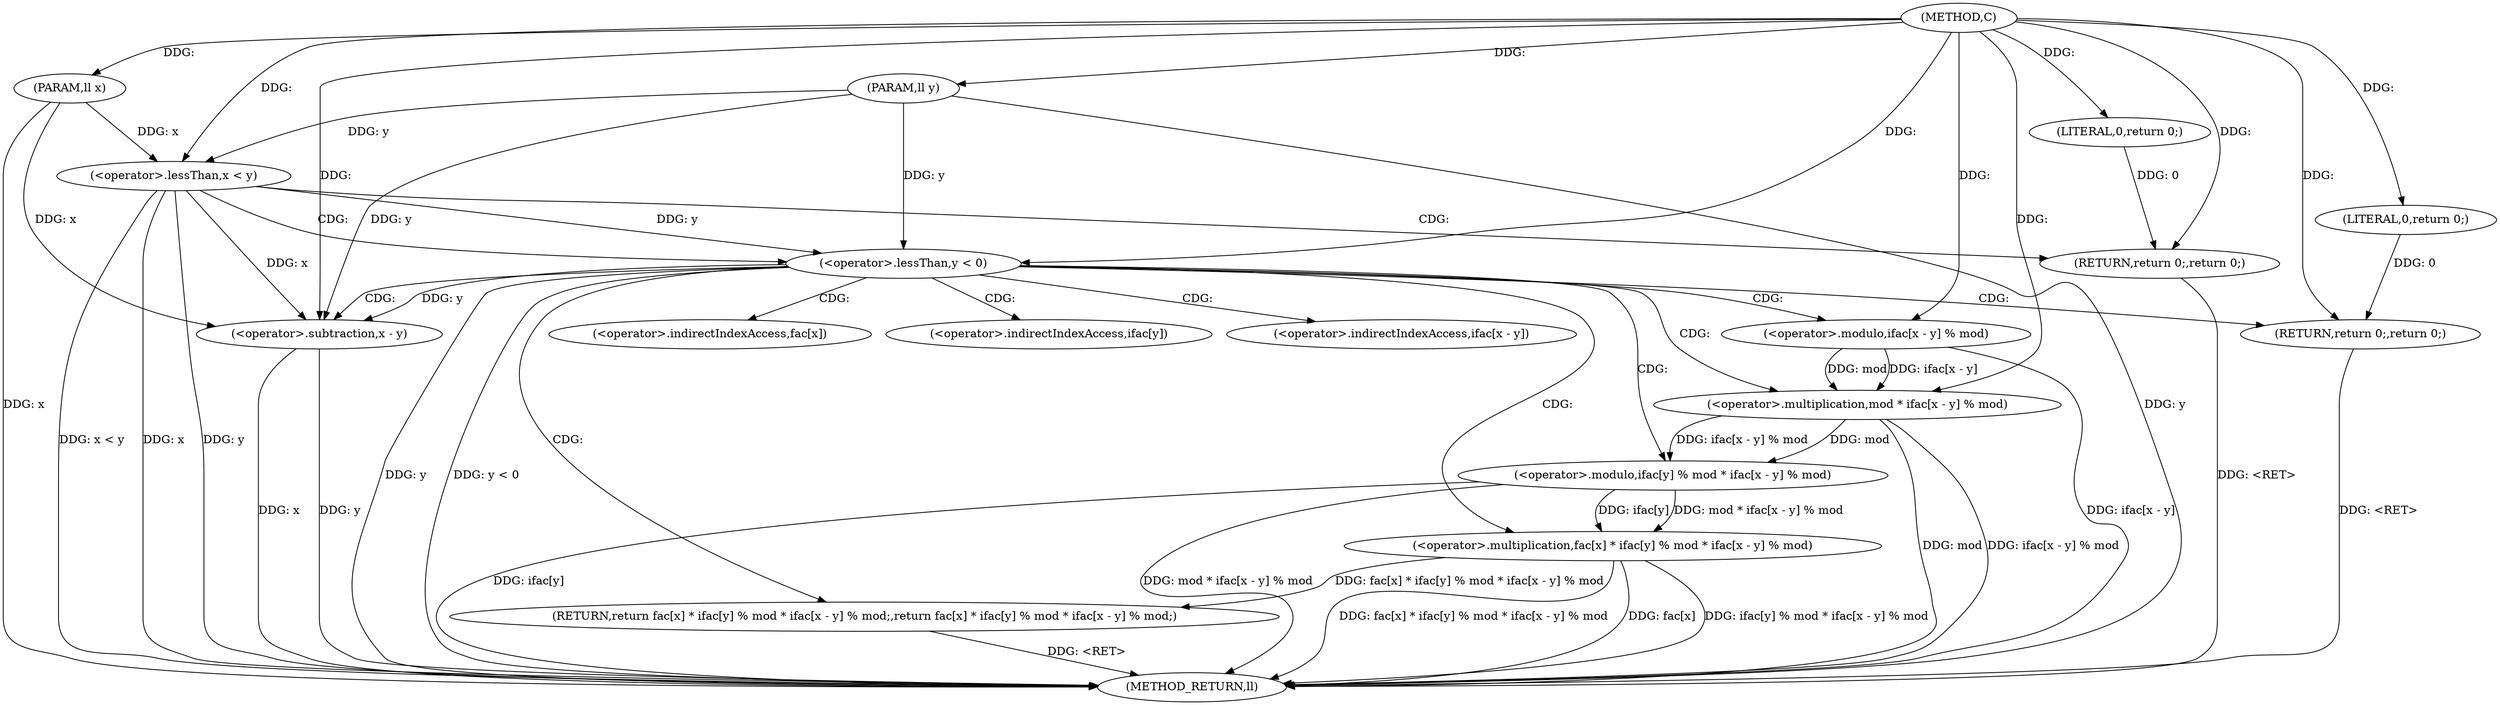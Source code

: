 digraph "C" {  
"1000139" [label = "(METHOD,C)" ]
"1000173" [label = "(METHOD_RETURN,ll)" ]
"1000140" [label = "(PARAM,ll x)" ]
"1000141" [label = "(PARAM,ll y)" ]
"1000155" [label = "(RETURN,return fac[x] * ifac[y] % mod * ifac[x - y] % mod;,return fac[x] * ifac[y] % mod * ifac[x - y] % mod;)" ]
"1000144" [label = "(<operator>.lessThan,x < y)" ]
"1000147" [label = "(RETURN,return 0;,return 0;)" ]
"1000150" [label = "(<operator>.lessThan,y < 0)" ]
"1000153" [label = "(RETURN,return 0;,return 0;)" ]
"1000156" [label = "(<operator>.multiplication,fac[x] * ifac[y] % mod * ifac[x - y] % mod)" ]
"1000148" [label = "(LITERAL,0,return 0;)" ]
"1000154" [label = "(LITERAL,0,return 0;)" ]
"1000160" [label = "(<operator>.modulo,ifac[y] % mod * ifac[x - y] % mod)" ]
"1000164" [label = "(<operator>.multiplication,mod * ifac[x - y] % mod)" ]
"1000166" [label = "(<operator>.modulo,ifac[x - y] % mod)" ]
"1000169" [label = "(<operator>.subtraction,x - y)" ]
"1000157" [label = "(<operator>.indirectIndexAccess,fac[x])" ]
"1000161" [label = "(<operator>.indirectIndexAccess,ifac[y])" ]
"1000167" [label = "(<operator>.indirectIndexAccess,ifac[x - y])" ]
  "1000147" -> "1000173"  [ label = "DDG: <RET>"] 
  "1000140" -> "1000173"  [ label = "DDG: x"] 
  "1000141" -> "1000173"  [ label = "DDG: y"] 
  "1000144" -> "1000173"  [ label = "DDG: x"] 
  "1000144" -> "1000173"  [ label = "DDG: y"] 
  "1000144" -> "1000173"  [ label = "DDG: x < y"] 
  "1000150" -> "1000173"  [ label = "DDG: y"] 
  "1000150" -> "1000173"  [ label = "DDG: y < 0"] 
  "1000156" -> "1000173"  [ label = "DDG: fac[x]"] 
  "1000160" -> "1000173"  [ label = "DDG: ifac[y]"] 
  "1000164" -> "1000173"  [ label = "DDG: mod"] 
  "1000169" -> "1000173"  [ label = "DDG: x"] 
  "1000169" -> "1000173"  [ label = "DDG: y"] 
  "1000166" -> "1000173"  [ label = "DDG: ifac[x - y]"] 
  "1000164" -> "1000173"  [ label = "DDG: ifac[x - y] % mod"] 
  "1000160" -> "1000173"  [ label = "DDG: mod * ifac[x - y] % mod"] 
  "1000156" -> "1000173"  [ label = "DDG: ifac[y] % mod * ifac[x - y] % mod"] 
  "1000156" -> "1000173"  [ label = "DDG: fac[x] * ifac[y] % mod * ifac[x - y] % mod"] 
  "1000153" -> "1000173"  [ label = "DDG: <RET>"] 
  "1000155" -> "1000173"  [ label = "DDG: <RET>"] 
  "1000139" -> "1000140"  [ label = "DDG: "] 
  "1000139" -> "1000141"  [ label = "DDG: "] 
  "1000156" -> "1000155"  [ label = "DDG: fac[x] * ifac[y] % mod * ifac[x - y] % mod"] 
  "1000148" -> "1000147"  [ label = "DDG: 0"] 
  "1000139" -> "1000147"  [ label = "DDG: "] 
  "1000154" -> "1000153"  [ label = "DDG: 0"] 
  "1000139" -> "1000153"  [ label = "DDG: "] 
  "1000140" -> "1000144"  [ label = "DDG: x"] 
  "1000139" -> "1000144"  [ label = "DDG: "] 
  "1000141" -> "1000144"  [ label = "DDG: y"] 
  "1000139" -> "1000148"  [ label = "DDG: "] 
  "1000144" -> "1000150"  [ label = "DDG: y"] 
  "1000141" -> "1000150"  [ label = "DDG: y"] 
  "1000139" -> "1000150"  [ label = "DDG: "] 
  "1000139" -> "1000154"  [ label = "DDG: "] 
  "1000160" -> "1000156"  [ label = "DDG: ifac[y]"] 
  "1000160" -> "1000156"  [ label = "DDG: mod * ifac[x - y] % mod"] 
  "1000164" -> "1000160"  [ label = "DDG: mod"] 
  "1000164" -> "1000160"  [ label = "DDG: ifac[x - y] % mod"] 
  "1000166" -> "1000164"  [ label = "DDG: mod"] 
  "1000139" -> "1000164"  [ label = "DDG: "] 
  "1000166" -> "1000164"  [ label = "DDG: ifac[x - y]"] 
  "1000139" -> "1000166"  [ label = "DDG: "] 
  "1000144" -> "1000169"  [ label = "DDG: x"] 
  "1000140" -> "1000169"  [ label = "DDG: x"] 
  "1000139" -> "1000169"  [ label = "DDG: "] 
  "1000150" -> "1000169"  [ label = "DDG: y"] 
  "1000141" -> "1000169"  [ label = "DDG: y"] 
  "1000144" -> "1000147"  [ label = "CDG: "] 
  "1000144" -> "1000150"  [ label = "CDG: "] 
  "1000150" -> "1000153"  [ label = "CDG: "] 
  "1000150" -> "1000164"  [ label = "CDG: "] 
  "1000150" -> "1000167"  [ label = "CDG: "] 
  "1000150" -> "1000155"  [ label = "CDG: "] 
  "1000150" -> "1000156"  [ label = "CDG: "] 
  "1000150" -> "1000161"  [ label = "CDG: "] 
  "1000150" -> "1000160"  [ label = "CDG: "] 
  "1000150" -> "1000166"  [ label = "CDG: "] 
  "1000150" -> "1000157"  [ label = "CDG: "] 
  "1000150" -> "1000169"  [ label = "CDG: "] 
}
